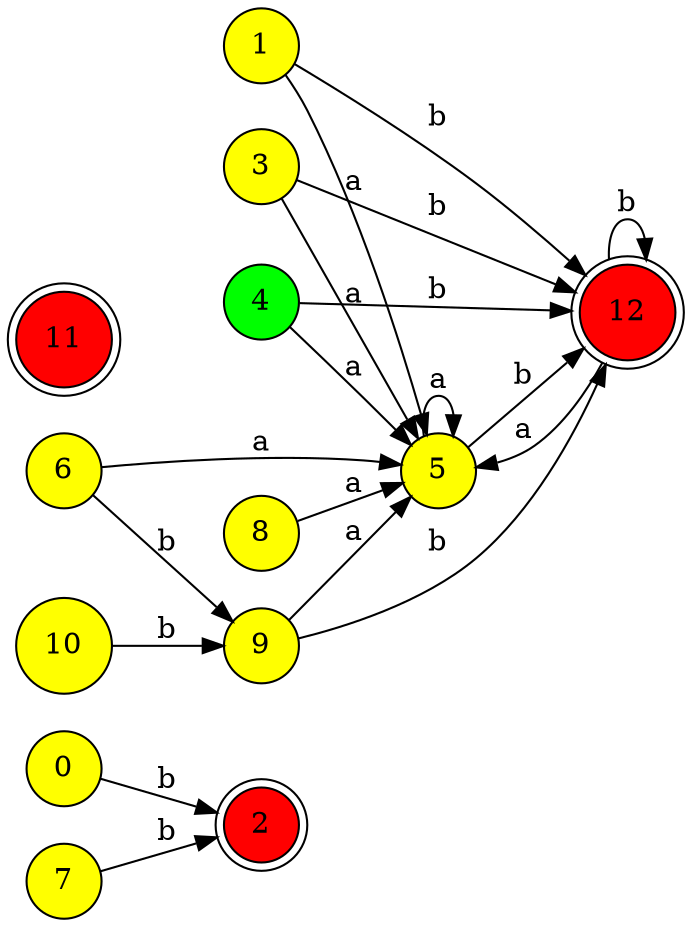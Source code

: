 digraph {
	rankdir=LR
	"{0}" [label=0 fillcolor=yellow shape=circle style=filled]
	"{0, 1, 6, 7, 8, 10}" [label=1 fillcolor=yellow shape=circle style=filled]
	"{2, 11}" [label=2 fillcolor=red shape=doublecircle style=filled]
	"{0, 3, 6, 7, 8, 10}" [label=3 fillcolor=yellow shape=circle style=filled]
	"{0, 3, 4, 6, 7, 8, 10}" [label=4 fillcolor=green shape=circle style=filled]
	"{0, 1, 5, 6, 7, 8, 10}" [label=5 fillcolor=yellow shape=circle style=filled]
	"{8, 10, 6}" [label=6 fillcolor=yellow shape=circle style=filled]
	"{0, 7}" [label=7 fillcolor=yellow shape=circle style=filled]
	"{8}" [label=8 fillcolor=yellow shape=circle style=filled]
	"{0, 1, 6, 7, 8, 9, 10}" [label=9 fillcolor=yellow shape=circle style=filled]
	"{10}" [label=10 fillcolor=yellow shape=circle style=filled]
	"{11}" [label=11 fillcolor=red shape=doublecircle style=filled]
	"{0, 1, 2, 6, 7, 8, 9, 10, 11}" [label=12 fillcolor=red shape=doublecircle style=filled]
	"{0}" -> "{2, 11}" [label=b]
	"{0, 1, 6, 7, 8, 10}" -> "{0, 1, 5, 6, 7, 8, 10}" [label=a]
	"{0, 1, 6, 7, 8, 10}" -> "{0, 1, 2, 6, 7, 8, 9, 10, 11}" [label=b]
	"{0, 3, 6, 7, 8, 10}" -> "{0, 1, 5, 6, 7, 8, 10}" [label=a]
	"{0, 3, 6, 7, 8, 10}" -> "{0, 1, 2, 6, 7, 8, 9, 10, 11}" [label=b]
	"{0, 3, 4, 6, 7, 8, 10}" -> "{0, 1, 5, 6, 7, 8, 10}" [label=a]
	"{0, 3, 4, 6, 7, 8, 10}" -> "{0, 1, 2, 6, 7, 8, 9, 10, 11}" [label=b]
	"{0, 1, 5, 6, 7, 8, 10}" -> "{0, 1, 5, 6, 7, 8, 10}" [label=a]
	"{0, 1, 5, 6, 7, 8, 10}" -> "{0, 1, 2, 6, 7, 8, 9, 10, 11}" [label=b]
	"{8, 10, 6}" -> "{0, 1, 5, 6, 7, 8, 10}" [label=a]
	"{8, 10, 6}" -> "{0, 1, 6, 7, 8, 9, 10}" [label=b]
	"{0, 7}" -> "{2, 11}" [label=b]
	"{8}" -> "{0, 1, 5, 6, 7, 8, 10}" [label=a]
	"{0, 1, 6, 7, 8, 9, 10}" -> "{0, 1, 5, 6, 7, 8, 10}" [label=a]
	"{0, 1, 6, 7, 8, 9, 10}" -> "{0, 1, 2, 6, 7, 8, 9, 10, 11}" [label=b]
	"{10}" -> "{0, 1, 6, 7, 8, 9, 10}" [label=b]
	"{0, 1, 2, 6, 7, 8, 9, 10, 11}" -> "{0, 1, 5, 6, 7, 8, 10}" [label=a]
	"{0, 1, 2, 6, 7, 8, 9, 10, 11}" -> "{0, 1, 2, 6, 7, 8, 9, 10, 11}" [label=b]
}
